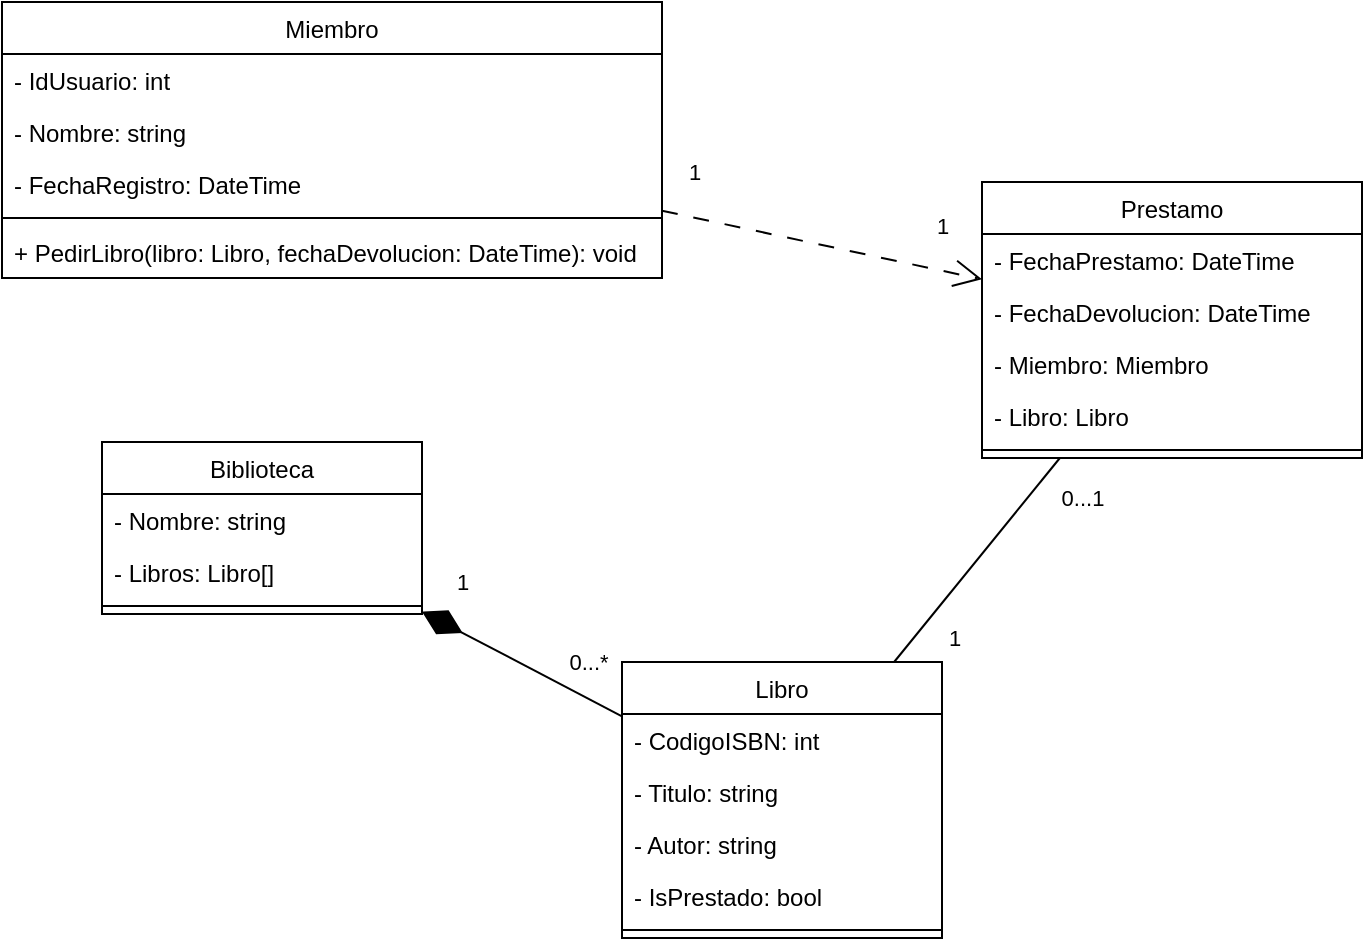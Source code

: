 <mxfile version="24.7.13">
  <diagram id="C5RBs43oDa-KdzZeNtuy" name="Page-1">
    <mxGraphModel dx="1035" dy="551" grid="1" gridSize="10" guides="1" tooltips="1" connect="1" arrows="1" fold="1" page="1" pageScale="1" pageWidth="827" pageHeight="1169" math="0" shadow="0">
      <root>
        <mxCell id="WIyWlLk6GJQsqaUBKTNV-0" />
        <mxCell id="WIyWlLk6GJQsqaUBKTNV-1" parent="WIyWlLk6GJQsqaUBKTNV-0" />
        <mxCell id="6rakh7CJ5Ol_W8VhcLTg-9" style="rounded=0;orthogonalLoop=1;jettySize=auto;html=1;endArrow=open;endFill=0;dashed=1;startArrow=none;startFill=0;endSize=12;dashPattern=8 8;" edge="1" parent="WIyWlLk6GJQsqaUBKTNV-1" source="zkfFHV4jXpPFQw0GAbJ--13" target="6rakh7CJ5Ol_W8VhcLTg-0">
          <mxGeometry relative="1" as="geometry" />
        </mxCell>
        <mxCell id="6rakh7CJ5Ol_W8VhcLTg-14" value="1" style="edgeLabel;html=1;align=center;verticalAlign=middle;resizable=0;points=[];" vertex="1" connectable="0" parent="6rakh7CJ5Ol_W8VhcLTg-9">
          <mxGeometry x="-0.815" y="3" relative="1" as="geometry">
            <mxPoint y="-20" as="offset" />
          </mxGeometry>
        </mxCell>
        <mxCell id="6rakh7CJ5Ol_W8VhcLTg-15" value="1" style="edgeLabel;html=1;align=center;verticalAlign=middle;resizable=0;points=[];" vertex="1" connectable="0" parent="6rakh7CJ5Ol_W8VhcLTg-9">
          <mxGeometry x="0.785" y="-1" relative="1" as="geometry">
            <mxPoint x="-3" y="-24" as="offset" />
          </mxGeometry>
        </mxCell>
        <mxCell id="zkfFHV4jXpPFQw0GAbJ--13" value="Miembro" style="swimlane;fontStyle=0;align=center;verticalAlign=top;childLayout=stackLayout;horizontal=1;startSize=26;horizontalStack=0;resizeParent=1;resizeLast=0;collapsible=1;marginBottom=0;rounded=0;shadow=0;strokeWidth=1;" parent="WIyWlLk6GJQsqaUBKTNV-1" vertex="1">
          <mxGeometry x="80" y="40" width="330" height="138" as="geometry">
            <mxRectangle x="340" y="380" width="170" height="26" as="alternateBounds" />
          </mxGeometry>
        </mxCell>
        <mxCell id="6rakh7CJ5Ol_W8VhcLTg-18" value="- IdUsuario: int" style="text;align=left;verticalAlign=top;spacingLeft=4;spacingRight=4;overflow=hidden;rotatable=0;points=[[0,0.5],[1,0.5]];portConstraint=eastwest;" vertex="1" parent="zkfFHV4jXpPFQw0GAbJ--13">
          <mxGeometry y="26" width="330" height="26" as="geometry" />
        </mxCell>
        <mxCell id="zkfFHV4jXpPFQw0GAbJ--14" value="- Nombre: string" style="text;align=left;verticalAlign=top;spacingLeft=4;spacingRight=4;overflow=hidden;rotatable=0;points=[[0,0.5],[1,0.5]];portConstraint=eastwest;" parent="zkfFHV4jXpPFQw0GAbJ--13" vertex="1">
          <mxGeometry y="52" width="330" height="26" as="geometry" />
        </mxCell>
        <mxCell id="6rakh7CJ5Ol_W8VhcLTg-19" value="- FechaRegistro: DateTime" style="text;align=left;verticalAlign=top;spacingLeft=4;spacingRight=4;overflow=hidden;rotatable=0;points=[[0,0.5],[1,0.5]];portConstraint=eastwest;" vertex="1" parent="zkfFHV4jXpPFQw0GAbJ--13">
          <mxGeometry y="78" width="330" height="26" as="geometry" />
        </mxCell>
        <mxCell id="zkfFHV4jXpPFQw0GAbJ--15" value="" style="line;html=1;strokeWidth=1;align=left;verticalAlign=middle;spacingTop=-1;spacingLeft=3;spacingRight=3;rotatable=0;labelPosition=right;points=[];portConstraint=eastwest;" parent="zkfFHV4jXpPFQw0GAbJ--13" vertex="1">
          <mxGeometry y="104" width="330" height="8" as="geometry" />
        </mxCell>
        <mxCell id="6rakh7CJ5Ol_W8VhcLTg-26" value="+ PedirLibro(libro: Libro, fechaDevolucion: DateTime): void" style="text;align=left;verticalAlign=top;spacingLeft=4;spacingRight=4;overflow=hidden;rotatable=0;points=[[0,0.5],[1,0.5]];portConstraint=eastwest;" vertex="1" parent="zkfFHV4jXpPFQw0GAbJ--13">
          <mxGeometry y="112" width="330" height="26" as="geometry" />
        </mxCell>
        <mxCell id="6rakh7CJ5Ol_W8VhcLTg-10" style="rounded=0;orthogonalLoop=1;jettySize=auto;html=1;endArrow=none;endFill=0;" edge="1" parent="WIyWlLk6GJQsqaUBKTNV-1" source="6rakh7CJ5Ol_W8VhcLTg-0" target="6rakh7CJ5Ol_W8VhcLTg-3">
          <mxGeometry relative="1" as="geometry" />
        </mxCell>
        <mxCell id="6rakh7CJ5Ol_W8VhcLTg-16" value="0...1" style="edgeLabel;html=1;align=center;verticalAlign=middle;resizable=0;points=[];" vertex="1" connectable="0" parent="6rakh7CJ5Ol_W8VhcLTg-10">
          <mxGeometry x="-0.787" relative="1" as="geometry">
            <mxPoint x="20" y="9" as="offset" />
          </mxGeometry>
        </mxCell>
        <mxCell id="6rakh7CJ5Ol_W8VhcLTg-17" value="1" style="edgeLabel;html=1;align=center;verticalAlign=middle;resizable=0;points=[];" vertex="1" connectable="0" parent="6rakh7CJ5Ol_W8VhcLTg-10">
          <mxGeometry x="0.76" relative="1" as="geometry">
            <mxPoint x="20" as="offset" />
          </mxGeometry>
        </mxCell>
        <mxCell id="6rakh7CJ5Ol_W8VhcLTg-0" value="Prestamo" style="swimlane;fontStyle=0;align=center;verticalAlign=top;childLayout=stackLayout;horizontal=1;startSize=26;horizontalStack=0;resizeParent=1;resizeLast=0;collapsible=1;marginBottom=0;rounded=0;shadow=0;strokeWidth=1;" vertex="1" parent="WIyWlLk6GJQsqaUBKTNV-1">
          <mxGeometry x="570" y="130" width="190" height="138" as="geometry">
            <mxRectangle x="340" y="380" width="170" height="26" as="alternateBounds" />
          </mxGeometry>
        </mxCell>
        <mxCell id="6rakh7CJ5Ol_W8VhcLTg-1" value="- FechaPrestamo: DateTime" style="text;align=left;verticalAlign=top;spacingLeft=4;spacingRight=4;overflow=hidden;rotatable=0;points=[[0,0.5],[1,0.5]];portConstraint=eastwest;" vertex="1" parent="6rakh7CJ5Ol_W8VhcLTg-0">
          <mxGeometry y="26" width="190" height="26" as="geometry" />
        </mxCell>
        <mxCell id="6rakh7CJ5Ol_W8VhcLTg-23" value="- FechaDevolucion: DateTime" style="text;align=left;verticalAlign=top;spacingLeft=4;spacingRight=4;overflow=hidden;rotatable=0;points=[[0,0.5],[1,0.5]];portConstraint=eastwest;" vertex="1" parent="6rakh7CJ5Ol_W8VhcLTg-0">
          <mxGeometry y="52" width="190" height="26" as="geometry" />
        </mxCell>
        <mxCell id="6rakh7CJ5Ol_W8VhcLTg-25" value="- Miembro: Miembro" style="text;align=left;verticalAlign=top;spacingLeft=4;spacingRight=4;overflow=hidden;rotatable=0;points=[[0,0.5],[1,0.5]];portConstraint=eastwest;" vertex="1" parent="6rakh7CJ5Ol_W8VhcLTg-0">
          <mxGeometry y="78" width="190" height="26" as="geometry" />
        </mxCell>
        <mxCell id="6rakh7CJ5Ol_W8VhcLTg-24" value="- Libro: Libro" style="text;align=left;verticalAlign=top;spacingLeft=4;spacingRight=4;overflow=hidden;rotatable=0;points=[[0,0.5],[1,0.5]];portConstraint=eastwest;" vertex="1" parent="6rakh7CJ5Ol_W8VhcLTg-0">
          <mxGeometry y="104" width="190" height="26" as="geometry" />
        </mxCell>
        <mxCell id="6rakh7CJ5Ol_W8VhcLTg-2" value="" style="line;html=1;strokeWidth=1;align=left;verticalAlign=middle;spacingTop=-1;spacingLeft=3;spacingRight=3;rotatable=0;labelPosition=right;points=[];portConstraint=eastwest;" vertex="1" parent="6rakh7CJ5Ol_W8VhcLTg-0">
          <mxGeometry y="130" width="190" height="8" as="geometry" />
        </mxCell>
        <mxCell id="6rakh7CJ5Ol_W8VhcLTg-11" style="rounded=0;orthogonalLoop=1;jettySize=auto;html=1;endArrow=diamondThin;endFill=1;endSize=20;" edge="1" parent="WIyWlLk6GJQsqaUBKTNV-1" source="6rakh7CJ5Ol_W8VhcLTg-3" target="6rakh7CJ5Ol_W8VhcLTg-6">
          <mxGeometry relative="1" as="geometry" />
        </mxCell>
        <mxCell id="6rakh7CJ5Ol_W8VhcLTg-12" value="0...*" style="edgeLabel;html=1;align=center;verticalAlign=middle;resizable=0;points=[];" vertex="1" connectable="0" parent="6rakh7CJ5Ol_W8VhcLTg-11">
          <mxGeometry x="-0.827" y="-3" relative="1" as="geometry">
            <mxPoint x="-10" y="-20" as="offset" />
          </mxGeometry>
        </mxCell>
        <mxCell id="6rakh7CJ5Ol_W8VhcLTg-13" value="1" style="edgeLabel;html=1;align=center;verticalAlign=middle;resizable=0;points=[];" vertex="1" connectable="0" parent="6rakh7CJ5Ol_W8VhcLTg-11">
          <mxGeometry x="0.834" relative="1" as="geometry">
            <mxPoint x="11" y="-19" as="offset" />
          </mxGeometry>
        </mxCell>
        <mxCell id="6rakh7CJ5Ol_W8VhcLTg-3" value="Libro" style="swimlane;fontStyle=0;align=center;verticalAlign=top;childLayout=stackLayout;horizontal=1;startSize=26;horizontalStack=0;resizeParent=1;resizeLast=0;collapsible=1;marginBottom=0;rounded=0;shadow=0;strokeWidth=1;" vertex="1" parent="WIyWlLk6GJQsqaUBKTNV-1">
          <mxGeometry x="390" y="370" width="160" height="138" as="geometry">
            <mxRectangle x="340" y="380" width="170" height="26" as="alternateBounds" />
          </mxGeometry>
        </mxCell>
        <mxCell id="6rakh7CJ5Ol_W8VhcLTg-21" value="- CodigoISBN: int" style="text;align=left;verticalAlign=top;spacingLeft=4;spacingRight=4;overflow=hidden;rotatable=0;points=[[0,0.5],[1,0.5]];portConstraint=eastwest;" vertex="1" parent="6rakh7CJ5Ol_W8VhcLTg-3">
          <mxGeometry y="26" width="160" height="26" as="geometry" />
        </mxCell>
        <mxCell id="6rakh7CJ5Ol_W8VhcLTg-4" value="- Titulo: string" style="text;align=left;verticalAlign=top;spacingLeft=4;spacingRight=4;overflow=hidden;rotatable=0;points=[[0,0.5],[1,0.5]];portConstraint=eastwest;" vertex="1" parent="6rakh7CJ5Ol_W8VhcLTg-3">
          <mxGeometry y="52" width="160" height="26" as="geometry" />
        </mxCell>
        <mxCell id="6rakh7CJ5Ol_W8VhcLTg-20" value="- Autor: string" style="text;align=left;verticalAlign=top;spacingLeft=4;spacingRight=4;overflow=hidden;rotatable=0;points=[[0,0.5],[1,0.5]];portConstraint=eastwest;" vertex="1" parent="6rakh7CJ5Ol_W8VhcLTg-3">
          <mxGeometry y="78" width="160" height="26" as="geometry" />
        </mxCell>
        <mxCell id="6rakh7CJ5Ol_W8VhcLTg-28" value="- IsPrestado: bool" style="text;align=left;verticalAlign=top;spacingLeft=4;spacingRight=4;overflow=hidden;rotatable=0;points=[[0,0.5],[1,0.5]];portConstraint=eastwest;" vertex="1" parent="6rakh7CJ5Ol_W8VhcLTg-3">
          <mxGeometry y="104" width="160" height="26" as="geometry" />
        </mxCell>
        <mxCell id="6rakh7CJ5Ol_W8VhcLTg-5" value="" style="line;html=1;strokeWidth=1;align=left;verticalAlign=middle;spacingTop=-1;spacingLeft=3;spacingRight=3;rotatable=0;labelPosition=right;points=[];portConstraint=eastwest;" vertex="1" parent="6rakh7CJ5Ol_W8VhcLTg-3">
          <mxGeometry y="130" width="160" height="8" as="geometry" />
        </mxCell>
        <mxCell id="6rakh7CJ5Ol_W8VhcLTg-6" value="Biblioteca" style="swimlane;fontStyle=0;align=center;verticalAlign=top;childLayout=stackLayout;horizontal=1;startSize=26;horizontalStack=0;resizeParent=1;resizeLast=0;collapsible=1;marginBottom=0;rounded=0;shadow=0;strokeWidth=1;" vertex="1" parent="WIyWlLk6GJQsqaUBKTNV-1">
          <mxGeometry x="130" y="260" width="160" height="86" as="geometry">
            <mxRectangle x="340" y="380" width="170" height="26" as="alternateBounds" />
          </mxGeometry>
        </mxCell>
        <mxCell id="6rakh7CJ5Ol_W8VhcLTg-7" value="- Nombre: string" style="text;align=left;verticalAlign=top;spacingLeft=4;spacingRight=4;overflow=hidden;rotatable=0;points=[[0,0.5],[1,0.5]];portConstraint=eastwest;" vertex="1" parent="6rakh7CJ5Ol_W8VhcLTg-6">
          <mxGeometry y="26" width="160" height="26" as="geometry" />
        </mxCell>
        <mxCell id="6rakh7CJ5Ol_W8VhcLTg-27" value="- Libros: Libro[]" style="text;align=left;verticalAlign=top;spacingLeft=4;spacingRight=4;overflow=hidden;rotatable=0;points=[[0,0.5],[1,0.5]];portConstraint=eastwest;" vertex="1" parent="6rakh7CJ5Ol_W8VhcLTg-6">
          <mxGeometry y="52" width="160" height="26" as="geometry" />
        </mxCell>
        <mxCell id="6rakh7CJ5Ol_W8VhcLTg-8" value="" style="line;html=1;strokeWidth=1;align=left;verticalAlign=middle;spacingTop=-1;spacingLeft=3;spacingRight=3;rotatable=0;labelPosition=right;points=[];portConstraint=eastwest;" vertex="1" parent="6rakh7CJ5Ol_W8VhcLTg-6">
          <mxGeometry y="78" width="160" height="8" as="geometry" />
        </mxCell>
      </root>
    </mxGraphModel>
  </diagram>
</mxfile>
